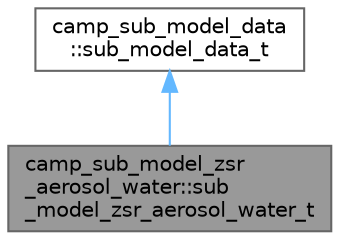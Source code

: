 digraph "camp_sub_model_zsr_aerosol_water::sub_model_zsr_aerosol_water_t"
{
 // LATEX_PDF_SIZE
  bgcolor="transparent";
  edge [fontname=Helvetica,fontsize=10,labelfontname=Helvetica,labelfontsize=10];
  node [fontname=Helvetica,fontsize=10,shape=box,height=0.2,width=0.4];
  Node1 [label="camp_sub_model_zsr\l_aerosol_water::sub\l_model_zsr_aerosol_water_t",height=0.2,width=0.4,color="gray40", fillcolor="grey60", style="filled", fontcolor="black",tooltip="Generic test reaction data type."];
  Node2 -> Node1 [dir="back",color="steelblue1",style="solid"];
  Node2 [label="camp_sub_model_data\l::sub_model_data_t",height=0.2,width=0.4,color="gray40", fillcolor="white", style="filled",URL="$structcamp__sub__model__data_1_1sub__model__data__t.html",tooltip="Abstract sub-model data type."];
}
